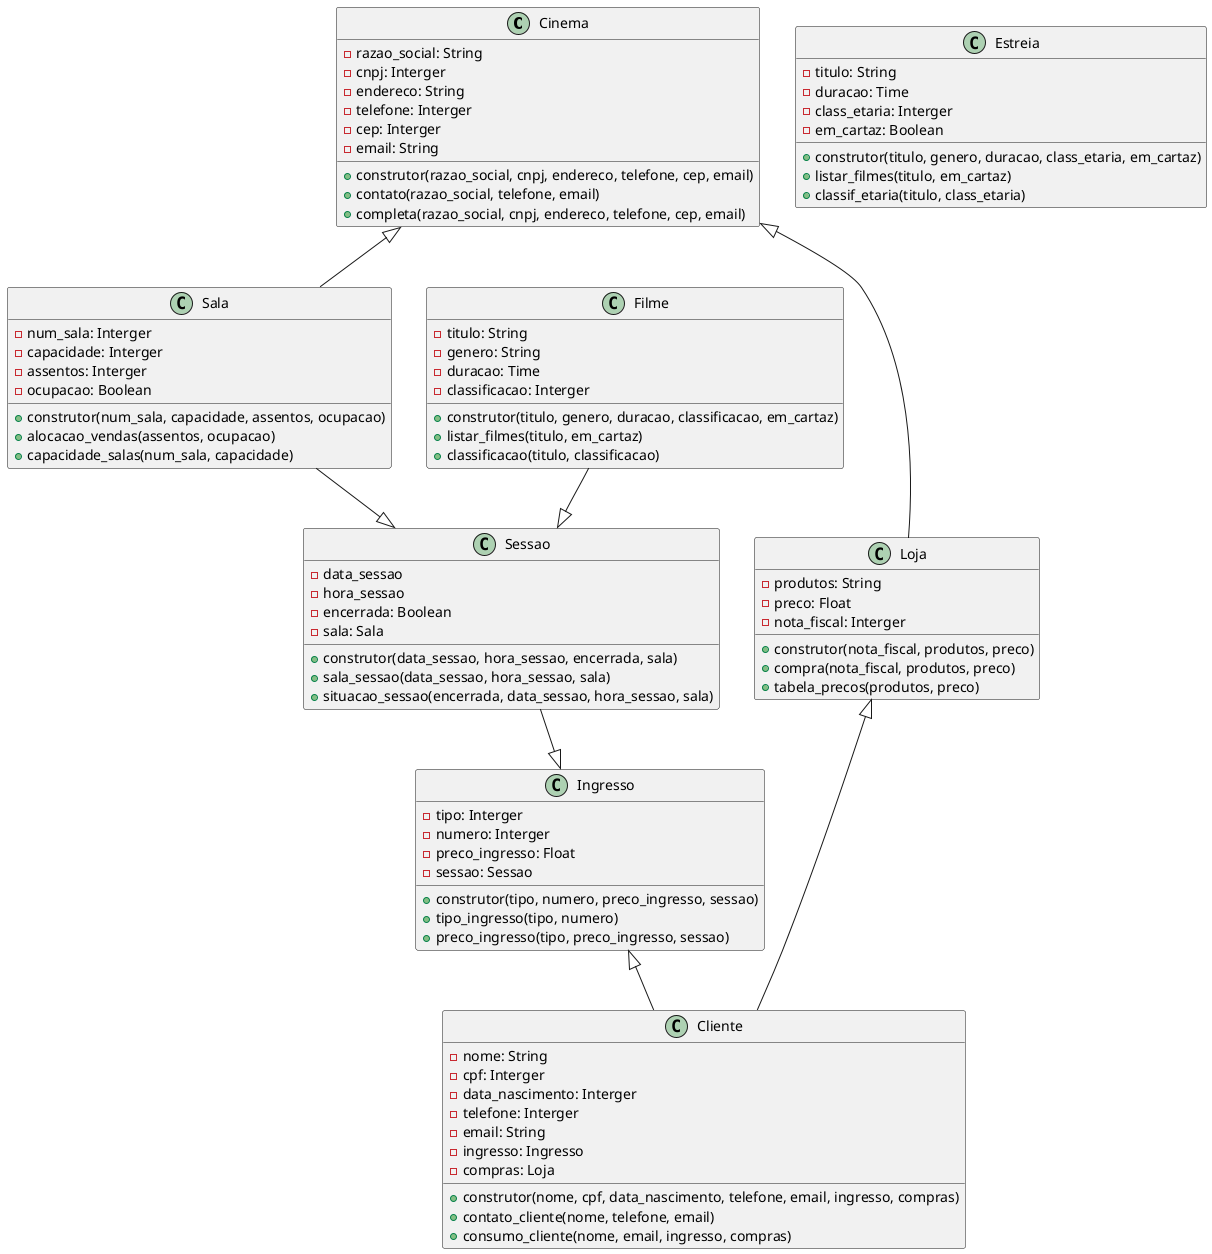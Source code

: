 @startuml Diagrama Herança Cinema - Grupo 1
class Cinema{
    - razao_social: String
    - cnpj: Interger 
    - endereco: String
    - telefone: Interger
    - cep: Interger
    - email: String
    + construtor(razao_social, cnpj, endereco, telefone, cep, email)
    + contato(razao_social, telefone, email)
    + completa(razao_social, cnpj, endereco, telefone, cep, email)
}


class Sala{
    - num_sala: Interger
    - capacidade: Interger
    - assentos: Interger
    - ocupacao: Boolean
    + construtor(num_sala, capacidade, assentos, ocupacao)
    + alocacao_vendas(assentos, ocupacao)
    + capacidade_salas(num_sala, capacidade)
}

class Sessao{
    - data_sessao
    - hora_sessao
    - encerrada: Boolean
    - sala: Sala
    + construtor(data_sessao, hora_sessao, encerrada, sala)
    + sala_sessao(data_sessao, hora_sessao, sala)
    + situacao_sessao(encerrada, data_sessao, hora_sessao, sala)    
}

class Loja{
    - produtos: String
    - preco: Float
    - nota_fiscal: Interger
    + construtor(nota_fiscal, produtos, preco)
    + compra(nota_fiscal, produtos, preco)
    + tabela_precos(produtos, preco)
}

class Ingresso{
    - tipo: Interger
    - numero: Interger
    - preco_ingresso: Float
    - sessao: Sessao
    + construtor(tipo, numero, preco_ingresso, sessao)
    + tipo_ingresso(tipo, numero)
    + preco_ingresso(tipo, preco_ingresso, sessao)
}

class Cliente{
    - nome: String
    - cpf: Interger
    - data_nascimento: Interger
    - telefone: Interger
    - email: String
    - ingresso: Ingresso
    - compras: Loja
    + construtor(nome, cpf, data_nascimento, telefone, email, ingresso, compras)
    + contato_cliente(nome, telefone, email)
    + consumo_cliente(nome, email, ingresso, compras)    
}

class Filme{
    - titulo: String
    - genero: String
    - duracao: Time
    - classificacao: Interger
    + construtor(titulo, genero, duracao, classificacao, em_cartaz)
    + listar_filmes(titulo, em_cartaz)
    + classificacao(titulo, classificacao)
}

class Estreia{
    - titulo: String
    - duracao: Time
    - class_etaria: Interger
    - em_cartaz: Boolean
    + construtor(titulo, genero, duracao, class_etaria, em_cartaz)
    + listar_filmes(titulo, em_cartaz)
    + classif_etaria(titulo, class_etaria)
}

Cinema <|-- Sala
Sala --|> Sessao
Filme --|> Sessao
Ingresso <|-- Cliente
Cinema <|-- Loja
Loja <|-- Cliente
Sessao --|> Ingresso
@enduml
